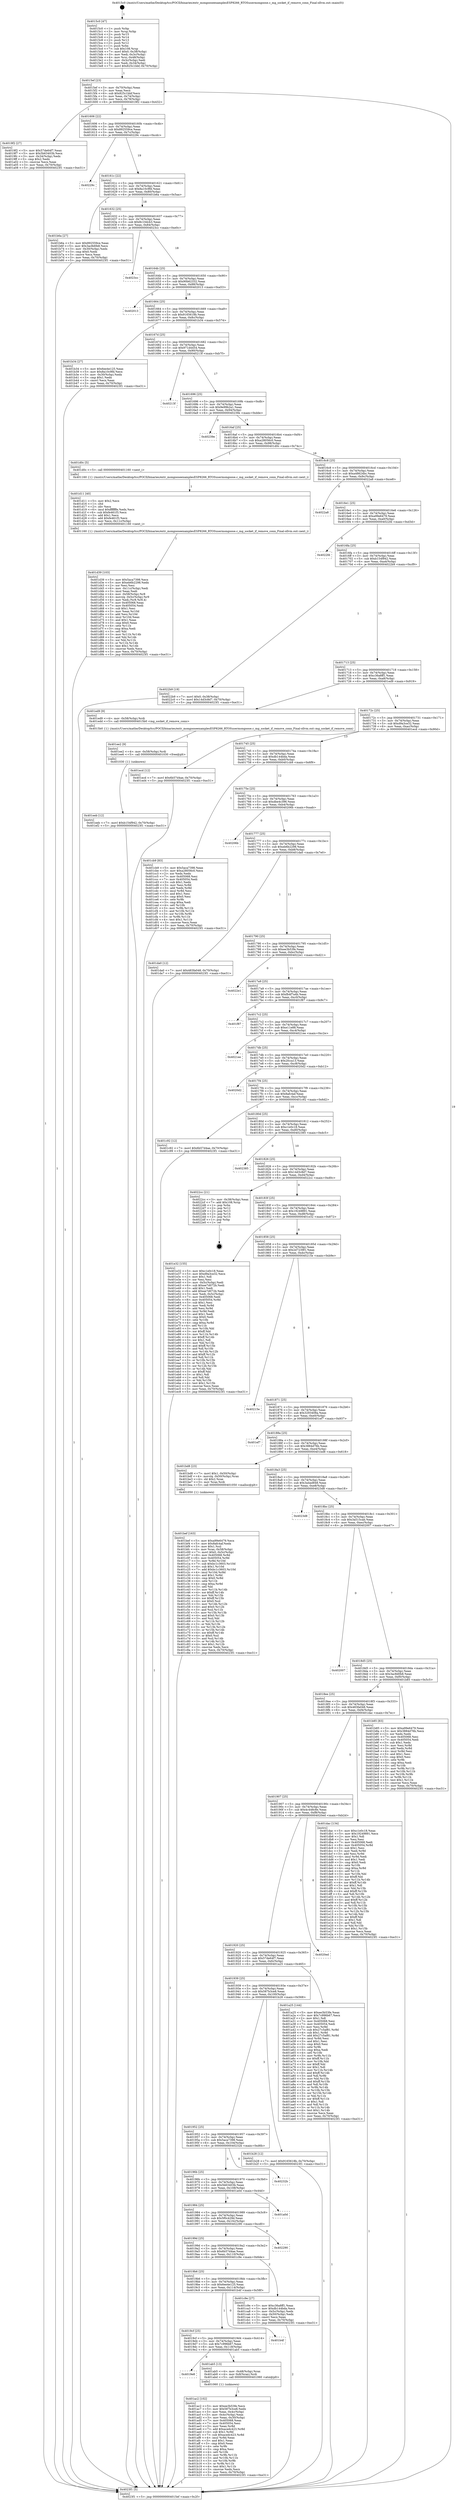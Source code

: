 digraph "0x4015c0" {
  label = "0x4015c0 (/mnt/c/Users/mathe/Desktop/tcc/POCII/binaries/extr_mongooseexamplesESP8266_RTOSusermongoose.c_mg_socket_if_remove_conn_Final-ollvm.out::main(0))"
  labelloc = "t"
  node[shape=record]

  Entry [label="",width=0.3,height=0.3,shape=circle,fillcolor=black,style=filled]
  "0x4015ef" [label="{
     0x4015ef [23]\l
     | [instrs]\l
     &nbsp;&nbsp;0x4015ef \<+3\>: mov -0x70(%rbp),%eax\l
     &nbsp;&nbsp;0x4015f2 \<+2\>: mov %eax,%ecx\l
     &nbsp;&nbsp;0x4015f4 \<+6\>: sub $0x825c1bbf,%ecx\l
     &nbsp;&nbsp;0x4015fa \<+3\>: mov %eax,-0x74(%rbp)\l
     &nbsp;&nbsp;0x4015fd \<+3\>: mov %ecx,-0x78(%rbp)\l
     &nbsp;&nbsp;0x401600 \<+6\>: je 00000000004019f2 \<main+0x432\>\l
  }"]
  "0x4019f2" [label="{
     0x4019f2 [27]\l
     | [instrs]\l
     &nbsp;&nbsp;0x4019f2 \<+5\>: mov $0x57de64f7,%eax\l
     &nbsp;&nbsp;0x4019f7 \<+5\>: mov $0x5b63403b,%ecx\l
     &nbsp;&nbsp;0x4019fc \<+3\>: mov -0x34(%rbp),%edx\l
     &nbsp;&nbsp;0x4019ff \<+3\>: cmp $0x2,%edx\l
     &nbsp;&nbsp;0x401a02 \<+3\>: cmovne %ecx,%eax\l
     &nbsp;&nbsp;0x401a05 \<+3\>: mov %eax,-0x70(%rbp)\l
     &nbsp;&nbsp;0x401a08 \<+5\>: jmp 00000000004023f1 \<main+0xe31\>\l
  }"]
  "0x401606" [label="{
     0x401606 [22]\l
     | [instrs]\l
     &nbsp;&nbsp;0x401606 \<+5\>: jmp 000000000040160b \<main+0x4b\>\l
     &nbsp;&nbsp;0x40160b \<+3\>: mov -0x74(%rbp),%eax\l
     &nbsp;&nbsp;0x40160e \<+5\>: sub $0x892559ce,%eax\l
     &nbsp;&nbsp;0x401613 \<+3\>: mov %eax,-0x7c(%rbp)\l
     &nbsp;&nbsp;0x401616 \<+6\>: je 000000000040229c \<main+0xcdc\>\l
  }"]
  "0x4023f1" [label="{
     0x4023f1 [5]\l
     | [instrs]\l
     &nbsp;&nbsp;0x4023f1 \<+5\>: jmp 00000000004015ef \<main+0x2f\>\l
  }"]
  "0x4015c0" [label="{
     0x4015c0 [47]\l
     | [instrs]\l
     &nbsp;&nbsp;0x4015c0 \<+1\>: push %rbp\l
     &nbsp;&nbsp;0x4015c1 \<+3\>: mov %rsp,%rbp\l
     &nbsp;&nbsp;0x4015c4 \<+2\>: push %r15\l
     &nbsp;&nbsp;0x4015c6 \<+2\>: push %r14\l
     &nbsp;&nbsp;0x4015c8 \<+2\>: push %r13\l
     &nbsp;&nbsp;0x4015ca \<+2\>: push %r12\l
     &nbsp;&nbsp;0x4015cc \<+1\>: push %rbx\l
     &nbsp;&nbsp;0x4015cd \<+7\>: sub $0x108,%rsp\l
     &nbsp;&nbsp;0x4015d4 \<+7\>: movl $0x0,-0x38(%rbp)\l
     &nbsp;&nbsp;0x4015db \<+3\>: mov %edi,-0x3c(%rbp)\l
     &nbsp;&nbsp;0x4015de \<+4\>: mov %rsi,-0x48(%rbp)\l
     &nbsp;&nbsp;0x4015e2 \<+3\>: mov -0x3c(%rbp),%edi\l
     &nbsp;&nbsp;0x4015e5 \<+3\>: mov %edi,-0x34(%rbp)\l
     &nbsp;&nbsp;0x4015e8 \<+7\>: movl $0x825c1bbf,-0x70(%rbp)\l
  }"]
  Exit [label="",width=0.3,height=0.3,shape=circle,fillcolor=black,style=filled,peripheries=2]
  "0x40229c" [label="{
     0x40229c\l
  }", style=dashed]
  "0x40161c" [label="{
     0x40161c [22]\l
     | [instrs]\l
     &nbsp;&nbsp;0x40161c \<+5\>: jmp 0000000000401621 \<main+0x61\>\l
     &nbsp;&nbsp;0x401621 \<+3\>: mov -0x74(%rbp),%eax\l
     &nbsp;&nbsp;0x401624 \<+5\>: sub $0x8a10c9fd,%eax\l
     &nbsp;&nbsp;0x401629 \<+3\>: mov %eax,-0x80(%rbp)\l
     &nbsp;&nbsp;0x40162c \<+6\>: je 0000000000401b6a \<main+0x5aa\>\l
  }"]
  "0x401eeb" [label="{
     0x401eeb [12]\l
     | [instrs]\l
     &nbsp;&nbsp;0x401eeb \<+7\>: movl $0xb154f942,-0x70(%rbp)\l
     &nbsp;&nbsp;0x401ef2 \<+5\>: jmp 00000000004023f1 \<main+0xe31\>\l
  }"]
  "0x401b6a" [label="{
     0x401b6a [27]\l
     | [instrs]\l
     &nbsp;&nbsp;0x401b6a \<+5\>: mov $0x892559ce,%eax\l
     &nbsp;&nbsp;0x401b6f \<+5\>: mov $0x3ac8d0b8,%ecx\l
     &nbsp;&nbsp;0x401b74 \<+3\>: mov -0x30(%rbp),%edx\l
     &nbsp;&nbsp;0x401b77 \<+3\>: cmp $0x0,%edx\l
     &nbsp;&nbsp;0x401b7a \<+3\>: cmove %ecx,%eax\l
     &nbsp;&nbsp;0x401b7d \<+3\>: mov %eax,-0x70(%rbp)\l
     &nbsp;&nbsp;0x401b80 \<+5\>: jmp 00000000004023f1 \<main+0xe31\>\l
  }"]
  "0x401632" [label="{
     0x401632 [25]\l
     | [instrs]\l
     &nbsp;&nbsp;0x401632 \<+5\>: jmp 0000000000401637 \<main+0x77\>\l
     &nbsp;&nbsp;0x401637 \<+3\>: mov -0x74(%rbp),%eax\l
     &nbsp;&nbsp;0x40163a \<+5\>: sub $0x8c10dcb3,%eax\l
     &nbsp;&nbsp;0x40163f \<+6\>: mov %eax,-0x84(%rbp)\l
     &nbsp;&nbsp;0x401645 \<+6\>: je 00000000004023cc \<main+0xe0c\>\l
  }"]
  "0x401ee2" [label="{
     0x401ee2 [9]\l
     | [instrs]\l
     &nbsp;&nbsp;0x401ee2 \<+4\>: mov -0x58(%rbp),%rdi\l
     &nbsp;&nbsp;0x401ee6 \<+5\>: call 0000000000401030 \<free@plt\>\l
     | [calls]\l
     &nbsp;&nbsp;0x401030 \{1\} (unknown)\l
  }"]
  "0x4023cc" [label="{
     0x4023cc\l
  }", style=dashed]
  "0x40164b" [label="{
     0x40164b [25]\l
     | [instrs]\l
     &nbsp;&nbsp;0x40164b \<+5\>: jmp 0000000000401650 \<main+0x90\>\l
     &nbsp;&nbsp;0x401650 \<+3\>: mov -0x74(%rbp),%eax\l
     &nbsp;&nbsp;0x401653 \<+5\>: sub $0x90b62332,%eax\l
     &nbsp;&nbsp;0x401658 \<+6\>: mov %eax,-0x88(%rbp)\l
     &nbsp;&nbsp;0x40165e \<+6\>: je 0000000000402013 \<main+0xa53\>\l
  }"]
  "0x401d39" [label="{
     0x401d39 [103]\l
     | [instrs]\l
     &nbsp;&nbsp;0x401d39 \<+5\>: mov $0x5aca7398,%ecx\l
     &nbsp;&nbsp;0x401d3e \<+5\>: mov $0xeb6b2298,%edx\l
     &nbsp;&nbsp;0x401d43 \<+2\>: xor %esi,%esi\l
     &nbsp;&nbsp;0x401d45 \<+6\>: mov -0x11c(%rbp),%edi\l
     &nbsp;&nbsp;0x401d4b \<+3\>: imul %eax,%edi\l
     &nbsp;&nbsp;0x401d4e \<+4\>: mov -0x58(%rbp),%r8\l
     &nbsp;&nbsp;0x401d52 \<+4\>: movslq -0x5c(%rbp),%r9\l
     &nbsp;&nbsp;0x401d56 \<+4\>: mov %edi,(%r8,%r9,4)\l
     &nbsp;&nbsp;0x401d5a \<+7\>: mov 0x405068,%eax\l
     &nbsp;&nbsp;0x401d61 \<+7\>: mov 0x405054,%edi\l
     &nbsp;&nbsp;0x401d68 \<+3\>: sub $0x1,%esi\l
     &nbsp;&nbsp;0x401d6b \<+3\>: mov %eax,%r10d\l
     &nbsp;&nbsp;0x401d6e \<+3\>: add %esi,%r10d\l
     &nbsp;&nbsp;0x401d71 \<+4\>: imul %r10d,%eax\l
     &nbsp;&nbsp;0x401d75 \<+3\>: and $0x1,%eax\l
     &nbsp;&nbsp;0x401d78 \<+3\>: cmp $0x0,%eax\l
     &nbsp;&nbsp;0x401d7b \<+4\>: sete %r11b\l
     &nbsp;&nbsp;0x401d7f \<+3\>: cmp $0xa,%edi\l
     &nbsp;&nbsp;0x401d82 \<+3\>: setl %bl\l
     &nbsp;&nbsp;0x401d85 \<+3\>: mov %r11b,%r14b\l
     &nbsp;&nbsp;0x401d88 \<+3\>: and %bl,%r14b\l
     &nbsp;&nbsp;0x401d8b \<+3\>: xor %bl,%r11b\l
     &nbsp;&nbsp;0x401d8e \<+3\>: or %r11b,%r14b\l
     &nbsp;&nbsp;0x401d91 \<+4\>: test $0x1,%r14b\l
     &nbsp;&nbsp;0x401d95 \<+3\>: cmovne %edx,%ecx\l
     &nbsp;&nbsp;0x401d98 \<+3\>: mov %ecx,-0x70(%rbp)\l
     &nbsp;&nbsp;0x401d9b \<+5\>: jmp 00000000004023f1 \<main+0xe31\>\l
  }"]
  "0x402013" [label="{
     0x402013\l
  }", style=dashed]
  "0x401664" [label="{
     0x401664 [25]\l
     | [instrs]\l
     &nbsp;&nbsp;0x401664 \<+5\>: jmp 0000000000401669 \<main+0xa9\>\l
     &nbsp;&nbsp;0x401669 \<+3\>: mov -0x74(%rbp),%eax\l
     &nbsp;&nbsp;0x40166c \<+5\>: sub $0x9165618b,%eax\l
     &nbsp;&nbsp;0x401671 \<+6\>: mov %eax,-0x8c(%rbp)\l
     &nbsp;&nbsp;0x401677 \<+6\>: je 0000000000401b34 \<main+0x574\>\l
  }"]
  "0x401d11" [label="{
     0x401d11 [40]\l
     | [instrs]\l
     &nbsp;&nbsp;0x401d11 \<+5\>: mov $0x2,%ecx\l
     &nbsp;&nbsp;0x401d16 \<+1\>: cltd\l
     &nbsp;&nbsp;0x401d17 \<+2\>: idiv %ecx\l
     &nbsp;&nbsp;0x401d19 \<+6\>: imul $0xfffffffe,%edx,%ecx\l
     &nbsp;&nbsp;0x401d1f \<+6\>: sub $0xfe461f3,%ecx\l
     &nbsp;&nbsp;0x401d25 \<+3\>: add $0x1,%ecx\l
     &nbsp;&nbsp;0x401d28 \<+6\>: add $0xfe461f3,%ecx\l
     &nbsp;&nbsp;0x401d2e \<+6\>: mov %ecx,-0x11c(%rbp)\l
     &nbsp;&nbsp;0x401d34 \<+5\>: call 0000000000401160 \<next_i\>\l
     | [calls]\l
     &nbsp;&nbsp;0x401160 \{1\} (/mnt/c/Users/mathe/Desktop/tcc/POCII/binaries/extr_mongooseexamplesESP8266_RTOSusermongoose.c_mg_socket_if_remove_conn_Final-ollvm.out::next_i)\l
  }"]
  "0x401b34" [label="{
     0x401b34 [27]\l
     | [instrs]\l
     &nbsp;&nbsp;0x401b34 \<+5\>: mov $0x6ee4e125,%eax\l
     &nbsp;&nbsp;0x401b39 \<+5\>: mov $0x8a10c9fd,%ecx\l
     &nbsp;&nbsp;0x401b3e \<+3\>: mov -0x30(%rbp),%edx\l
     &nbsp;&nbsp;0x401b41 \<+3\>: cmp $0x1,%edx\l
     &nbsp;&nbsp;0x401b44 \<+3\>: cmovl %ecx,%eax\l
     &nbsp;&nbsp;0x401b47 \<+3\>: mov %eax,-0x70(%rbp)\l
     &nbsp;&nbsp;0x401b4a \<+5\>: jmp 00000000004023f1 \<main+0xe31\>\l
  }"]
  "0x40167d" [label="{
     0x40167d [25]\l
     | [instrs]\l
     &nbsp;&nbsp;0x40167d \<+5\>: jmp 0000000000401682 \<main+0xc2\>\l
     &nbsp;&nbsp;0x401682 \<+3\>: mov -0x74(%rbp),%eax\l
     &nbsp;&nbsp;0x401685 \<+5\>: sub $0x971d4454,%eax\l
     &nbsp;&nbsp;0x40168a \<+6\>: mov %eax,-0x90(%rbp)\l
     &nbsp;&nbsp;0x401690 \<+6\>: je 000000000040213f \<main+0xb7f\>\l
  }"]
  "0x401bef" [label="{
     0x401bef [163]\l
     | [instrs]\l
     &nbsp;&nbsp;0x401bef \<+5\>: mov $0xa99e6479,%ecx\l
     &nbsp;&nbsp;0x401bf4 \<+5\>: mov $0x8afc4af,%edx\l
     &nbsp;&nbsp;0x401bf9 \<+3\>: mov $0x1,%sil\l
     &nbsp;&nbsp;0x401bfc \<+4\>: mov %rax,-0x58(%rbp)\l
     &nbsp;&nbsp;0x401c00 \<+7\>: movl $0x0,-0x5c(%rbp)\l
     &nbsp;&nbsp;0x401c07 \<+8\>: mov 0x405068,%r8d\l
     &nbsp;&nbsp;0x401c0f \<+8\>: mov 0x405054,%r9d\l
     &nbsp;&nbsp;0x401c17 \<+3\>: mov %r8d,%r10d\l
     &nbsp;&nbsp;0x401c1a \<+7\>: sub $0xbc1c3603,%r10d\l
     &nbsp;&nbsp;0x401c21 \<+4\>: sub $0x1,%r10d\l
     &nbsp;&nbsp;0x401c25 \<+7\>: add $0xbc1c3603,%r10d\l
     &nbsp;&nbsp;0x401c2c \<+4\>: imul %r10d,%r8d\l
     &nbsp;&nbsp;0x401c30 \<+4\>: and $0x1,%r8d\l
     &nbsp;&nbsp;0x401c34 \<+4\>: cmp $0x0,%r8d\l
     &nbsp;&nbsp;0x401c38 \<+4\>: sete %r11b\l
     &nbsp;&nbsp;0x401c3c \<+4\>: cmp $0xa,%r9d\l
     &nbsp;&nbsp;0x401c40 \<+3\>: setl %bl\l
     &nbsp;&nbsp;0x401c43 \<+3\>: mov %r11b,%r14b\l
     &nbsp;&nbsp;0x401c46 \<+4\>: xor $0xff,%r14b\l
     &nbsp;&nbsp;0x401c4a \<+3\>: mov %bl,%r15b\l
     &nbsp;&nbsp;0x401c4d \<+4\>: xor $0xff,%r15b\l
     &nbsp;&nbsp;0x401c51 \<+4\>: xor $0x0,%sil\l
     &nbsp;&nbsp;0x401c55 \<+3\>: mov %r14b,%r12b\l
     &nbsp;&nbsp;0x401c58 \<+4\>: and $0x0,%r12b\l
     &nbsp;&nbsp;0x401c5c \<+3\>: and %sil,%r11b\l
     &nbsp;&nbsp;0x401c5f \<+3\>: mov %r15b,%r13b\l
     &nbsp;&nbsp;0x401c62 \<+4\>: and $0x0,%r13b\l
     &nbsp;&nbsp;0x401c66 \<+3\>: and %sil,%bl\l
     &nbsp;&nbsp;0x401c69 \<+3\>: or %r11b,%r12b\l
     &nbsp;&nbsp;0x401c6c \<+3\>: or %bl,%r13b\l
     &nbsp;&nbsp;0x401c6f \<+3\>: xor %r13b,%r12b\l
     &nbsp;&nbsp;0x401c72 \<+3\>: or %r15b,%r14b\l
     &nbsp;&nbsp;0x401c75 \<+4\>: xor $0xff,%r14b\l
     &nbsp;&nbsp;0x401c79 \<+4\>: or $0x0,%sil\l
     &nbsp;&nbsp;0x401c7d \<+3\>: and %sil,%r14b\l
     &nbsp;&nbsp;0x401c80 \<+3\>: or %r14b,%r12b\l
     &nbsp;&nbsp;0x401c83 \<+4\>: test $0x1,%r12b\l
     &nbsp;&nbsp;0x401c87 \<+3\>: cmovne %edx,%ecx\l
     &nbsp;&nbsp;0x401c8a \<+3\>: mov %ecx,-0x70(%rbp)\l
     &nbsp;&nbsp;0x401c8d \<+5\>: jmp 00000000004023f1 \<main+0xe31\>\l
  }"]
  "0x40213f" [label="{
     0x40213f\l
  }", style=dashed]
  "0x401696" [label="{
     0x401696 [25]\l
     | [instrs]\l
     &nbsp;&nbsp;0x401696 \<+5\>: jmp 000000000040169b \<main+0xdb\>\l
     &nbsp;&nbsp;0x40169b \<+3\>: mov -0x74(%rbp),%eax\l
     &nbsp;&nbsp;0x40169e \<+5\>: sub $0x9e99b2a1,%eax\l
     &nbsp;&nbsp;0x4016a3 \<+6\>: mov %eax,-0x94(%rbp)\l
     &nbsp;&nbsp;0x4016a9 \<+6\>: je 000000000040239e \<main+0xdde\>\l
  }"]
  "0x401ac2" [label="{
     0x401ac2 [102]\l
     | [instrs]\l
     &nbsp;&nbsp;0x401ac2 \<+5\>: mov $0xee3b53fe,%ecx\l
     &nbsp;&nbsp;0x401ac7 \<+5\>: mov $0x587b3ce8,%edx\l
     &nbsp;&nbsp;0x401acc \<+3\>: mov %eax,-0x4c(%rbp)\l
     &nbsp;&nbsp;0x401acf \<+3\>: mov -0x4c(%rbp),%eax\l
     &nbsp;&nbsp;0x401ad2 \<+3\>: mov %eax,-0x30(%rbp)\l
     &nbsp;&nbsp;0x401ad5 \<+7\>: mov 0x405068,%eax\l
     &nbsp;&nbsp;0x401adc \<+7\>: mov 0x405054,%esi\l
     &nbsp;&nbsp;0x401ae3 \<+3\>: mov %eax,%r8d\l
     &nbsp;&nbsp;0x401ae6 \<+7\>: add $0xacedc423,%r8d\l
     &nbsp;&nbsp;0x401aed \<+4\>: sub $0x1,%r8d\l
     &nbsp;&nbsp;0x401af1 \<+7\>: sub $0xacedc423,%r8d\l
     &nbsp;&nbsp;0x401af8 \<+4\>: imul %r8d,%eax\l
     &nbsp;&nbsp;0x401afc \<+3\>: and $0x1,%eax\l
     &nbsp;&nbsp;0x401aff \<+3\>: cmp $0x0,%eax\l
     &nbsp;&nbsp;0x401b02 \<+4\>: sete %r9b\l
     &nbsp;&nbsp;0x401b06 \<+3\>: cmp $0xa,%esi\l
     &nbsp;&nbsp;0x401b09 \<+4\>: setl %r10b\l
     &nbsp;&nbsp;0x401b0d \<+3\>: mov %r9b,%r11b\l
     &nbsp;&nbsp;0x401b10 \<+3\>: and %r10b,%r11b\l
     &nbsp;&nbsp;0x401b13 \<+3\>: xor %r10b,%r9b\l
     &nbsp;&nbsp;0x401b16 \<+3\>: or %r9b,%r11b\l
     &nbsp;&nbsp;0x401b19 \<+4\>: test $0x1,%r11b\l
     &nbsp;&nbsp;0x401b1d \<+3\>: cmovne %edx,%ecx\l
     &nbsp;&nbsp;0x401b20 \<+3\>: mov %ecx,-0x70(%rbp)\l
     &nbsp;&nbsp;0x401b23 \<+5\>: jmp 00000000004023f1 \<main+0xe31\>\l
  }"]
  "0x40239e" [label="{
     0x40239e\l
  }", style=dashed]
  "0x4016af" [label="{
     0x4016af [25]\l
     | [instrs]\l
     &nbsp;&nbsp;0x4016af \<+5\>: jmp 00000000004016b4 \<main+0xf4\>\l
     &nbsp;&nbsp;0x4016b4 \<+3\>: mov -0x74(%rbp),%eax\l
     &nbsp;&nbsp;0x4016b7 \<+5\>: sub $0xa28056c0,%eax\l
     &nbsp;&nbsp;0x4016bc \<+6\>: mov %eax,-0x98(%rbp)\l
     &nbsp;&nbsp;0x4016c2 \<+6\>: je 0000000000401d0c \<main+0x74c\>\l
  }"]
  "0x4019e8" [label="{
     0x4019e8\l
  }", style=dashed]
  "0x401d0c" [label="{
     0x401d0c [5]\l
     | [instrs]\l
     &nbsp;&nbsp;0x401d0c \<+5\>: call 0000000000401160 \<next_i\>\l
     | [calls]\l
     &nbsp;&nbsp;0x401160 \{1\} (/mnt/c/Users/mathe/Desktop/tcc/POCII/binaries/extr_mongooseexamplesESP8266_RTOSusermongoose.c_mg_socket_if_remove_conn_Final-ollvm.out::next_i)\l
  }"]
  "0x4016c8" [label="{
     0x4016c8 [25]\l
     | [instrs]\l
     &nbsp;&nbsp;0x4016c8 \<+5\>: jmp 00000000004016cd \<main+0x10d\>\l
     &nbsp;&nbsp;0x4016cd \<+3\>: mov -0x74(%rbp),%eax\l
     &nbsp;&nbsp;0x4016d0 \<+5\>: sub $0xa48624bc,%eax\l
     &nbsp;&nbsp;0x4016d5 \<+6\>: mov %eax,-0x9c(%rbp)\l
     &nbsp;&nbsp;0x4016db \<+6\>: je 00000000004022a8 \<main+0xce8\>\l
  }"]
  "0x401ab5" [label="{
     0x401ab5 [13]\l
     | [instrs]\l
     &nbsp;&nbsp;0x401ab5 \<+4\>: mov -0x48(%rbp),%rax\l
     &nbsp;&nbsp;0x401ab9 \<+4\>: mov 0x8(%rax),%rdi\l
     &nbsp;&nbsp;0x401abd \<+5\>: call 0000000000401060 \<atoi@plt\>\l
     | [calls]\l
     &nbsp;&nbsp;0x401060 \{1\} (unknown)\l
  }"]
  "0x4022a8" [label="{
     0x4022a8\l
  }", style=dashed]
  "0x4016e1" [label="{
     0x4016e1 [25]\l
     | [instrs]\l
     &nbsp;&nbsp;0x4016e1 \<+5\>: jmp 00000000004016e6 \<main+0x126\>\l
     &nbsp;&nbsp;0x4016e6 \<+3\>: mov -0x74(%rbp),%eax\l
     &nbsp;&nbsp;0x4016e9 \<+5\>: sub $0xa99e6479,%eax\l
     &nbsp;&nbsp;0x4016ee \<+6\>: mov %eax,-0xa0(%rbp)\l
     &nbsp;&nbsp;0x4016f4 \<+6\>: je 00000000004022fd \<main+0xd3d\>\l
  }"]
  "0x4019cf" [label="{
     0x4019cf [25]\l
     | [instrs]\l
     &nbsp;&nbsp;0x4019cf \<+5\>: jmp 00000000004019d4 \<main+0x414\>\l
     &nbsp;&nbsp;0x4019d4 \<+3\>: mov -0x74(%rbp),%eax\l
     &nbsp;&nbsp;0x4019d7 \<+5\>: sub $0x7c996b67,%eax\l
     &nbsp;&nbsp;0x4019dc \<+6\>: mov %eax,-0x118(%rbp)\l
     &nbsp;&nbsp;0x4019e2 \<+6\>: je 0000000000401ab5 \<main+0x4f5\>\l
  }"]
  "0x4022fd" [label="{
     0x4022fd\l
  }", style=dashed]
  "0x4016fa" [label="{
     0x4016fa [25]\l
     | [instrs]\l
     &nbsp;&nbsp;0x4016fa \<+5\>: jmp 00000000004016ff \<main+0x13f\>\l
     &nbsp;&nbsp;0x4016ff \<+3\>: mov -0x74(%rbp),%eax\l
     &nbsp;&nbsp;0x401702 \<+5\>: sub $0xb154f942,%eax\l
     &nbsp;&nbsp;0x401707 \<+6\>: mov %eax,-0xa4(%rbp)\l
     &nbsp;&nbsp;0x40170d \<+6\>: je 00000000004022b9 \<main+0xcf9\>\l
  }"]
  "0x401b4f" [label="{
     0x401b4f\l
  }", style=dashed]
  "0x4022b9" [label="{
     0x4022b9 [19]\l
     | [instrs]\l
     &nbsp;&nbsp;0x4022b9 \<+7\>: movl $0x0,-0x38(%rbp)\l
     &nbsp;&nbsp;0x4022c0 \<+7\>: movl $0x14d3c8d7,-0x70(%rbp)\l
     &nbsp;&nbsp;0x4022c7 \<+5\>: jmp 00000000004023f1 \<main+0xe31\>\l
  }"]
  "0x401713" [label="{
     0x401713 [25]\l
     | [instrs]\l
     &nbsp;&nbsp;0x401713 \<+5\>: jmp 0000000000401718 \<main+0x158\>\l
     &nbsp;&nbsp;0x401718 \<+3\>: mov -0x74(%rbp),%eax\l
     &nbsp;&nbsp;0x40171b \<+5\>: sub $0xc36a8ff1,%eax\l
     &nbsp;&nbsp;0x401720 \<+6\>: mov %eax,-0xa8(%rbp)\l
     &nbsp;&nbsp;0x401726 \<+6\>: je 0000000000401ed9 \<main+0x919\>\l
  }"]
  "0x4019b6" [label="{
     0x4019b6 [25]\l
     | [instrs]\l
     &nbsp;&nbsp;0x4019b6 \<+5\>: jmp 00000000004019bb \<main+0x3fb\>\l
     &nbsp;&nbsp;0x4019bb \<+3\>: mov -0x74(%rbp),%eax\l
     &nbsp;&nbsp;0x4019be \<+5\>: sub $0x6ee4e125,%eax\l
     &nbsp;&nbsp;0x4019c3 \<+6\>: mov %eax,-0x114(%rbp)\l
     &nbsp;&nbsp;0x4019c9 \<+6\>: je 0000000000401b4f \<main+0x58f\>\l
  }"]
  "0x401ed9" [label="{
     0x401ed9 [9]\l
     | [instrs]\l
     &nbsp;&nbsp;0x401ed9 \<+4\>: mov -0x58(%rbp),%rdi\l
     &nbsp;&nbsp;0x401edd \<+5\>: call 00000000004015b0 \<mg_socket_if_remove_conn\>\l
     | [calls]\l
     &nbsp;&nbsp;0x4015b0 \{1\} (/mnt/c/Users/mathe/Desktop/tcc/POCII/binaries/extr_mongooseexamplesESP8266_RTOSusermongoose.c_mg_socket_if_remove_conn_Final-ollvm.out::mg_socket_if_remove_conn)\l
  }"]
  "0x40172c" [label="{
     0x40172c [25]\l
     | [instrs]\l
     &nbsp;&nbsp;0x40172c \<+5\>: jmp 0000000000401731 \<main+0x171\>\l
     &nbsp;&nbsp;0x401731 \<+3\>: mov -0x74(%rbp),%eax\l
     &nbsp;&nbsp;0x401734 \<+5\>: sub $0xd9a3ce32,%eax\l
     &nbsp;&nbsp;0x401739 \<+6\>: mov %eax,-0xac(%rbp)\l
     &nbsp;&nbsp;0x40173f \<+6\>: je 0000000000401ecd \<main+0x90d\>\l
  }"]
  "0x401c9e" [label="{
     0x401c9e [27]\l
     | [instrs]\l
     &nbsp;&nbsp;0x401c9e \<+5\>: mov $0xc36a8ff1,%eax\l
     &nbsp;&nbsp;0x401ca3 \<+5\>: mov $0xdb144bda,%ecx\l
     &nbsp;&nbsp;0x401ca8 \<+3\>: mov -0x5c(%rbp),%edx\l
     &nbsp;&nbsp;0x401cab \<+3\>: cmp -0x50(%rbp),%edx\l
     &nbsp;&nbsp;0x401cae \<+3\>: cmovl %ecx,%eax\l
     &nbsp;&nbsp;0x401cb1 \<+3\>: mov %eax,-0x70(%rbp)\l
     &nbsp;&nbsp;0x401cb4 \<+5\>: jmp 00000000004023f1 \<main+0xe31\>\l
  }"]
  "0x401ecd" [label="{
     0x401ecd [12]\l
     | [instrs]\l
     &nbsp;&nbsp;0x401ecd \<+7\>: movl $0x6b57d4ae,-0x70(%rbp)\l
     &nbsp;&nbsp;0x401ed4 \<+5\>: jmp 00000000004023f1 \<main+0xe31\>\l
  }"]
  "0x401745" [label="{
     0x401745 [25]\l
     | [instrs]\l
     &nbsp;&nbsp;0x401745 \<+5\>: jmp 000000000040174a \<main+0x18a\>\l
     &nbsp;&nbsp;0x40174a \<+3\>: mov -0x74(%rbp),%eax\l
     &nbsp;&nbsp;0x40174d \<+5\>: sub $0xdb144bda,%eax\l
     &nbsp;&nbsp;0x401752 \<+6\>: mov %eax,-0xb0(%rbp)\l
     &nbsp;&nbsp;0x401758 \<+6\>: je 0000000000401cb9 \<main+0x6f9\>\l
  }"]
  "0x40199d" [label="{
     0x40199d [25]\l
     | [instrs]\l
     &nbsp;&nbsp;0x40199d \<+5\>: jmp 00000000004019a2 \<main+0x3e2\>\l
     &nbsp;&nbsp;0x4019a2 \<+3\>: mov -0x74(%rbp),%eax\l
     &nbsp;&nbsp;0x4019a5 \<+5\>: sub $0x6b57d4ae,%eax\l
     &nbsp;&nbsp;0x4019aa \<+6\>: mov %eax,-0x110(%rbp)\l
     &nbsp;&nbsp;0x4019b0 \<+6\>: je 0000000000401c9e \<main+0x6de\>\l
  }"]
  "0x401cb9" [label="{
     0x401cb9 [83]\l
     | [instrs]\l
     &nbsp;&nbsp;0x401cb9 \<+5\>: mov $0x5aca7398,%eax\l
     &nbsp;&nbsp;0x401cbe \<+5\>: mov $0xa28056c0,%ecx\l
     &nbsp;&nbsp;0x401cc3 \<+2\>: xor %edx,%edx\l
     &nbsp;&nbsp;0x401cc5 \<+7\>: mov 0x405068,%esi\l
     &nbsp;&nbsp;0x401ccc \<+7\>: mov 0x405054,%edi\l
     &nbsp;&nbsp;0x401cd3 \<+3\>: sub $0x1,%edx\l
     &nbsp;&nbsp;0x401cd6 \<+3\>: mov %esi,%r8d\l
     &nbsp;&nbsp;0x401cd9 \<+3\>: add %edx,%r8d\l
     &nbsp;&nbsp;0x401cdc \<+4\>: imul %r8d,%esi\l
     &nbsp;&nbsp;0x401ce0 \<+3\>: and $0x1,%esi\l
     &nbsp;&nbsp;0x401ce3 \<+3\>: cmp $0x0,%esi\l
     &nbsp;&nbsp;0x401ce6 \<+4\>: sete %r9b\l
     &nbsp;&nbsp;0x401cea \<+3\>: cmp $0xa,%edi\l
     &nbsp;&nbsp;0x401ced \<+4\>: setl %r10b\l
     &nbsp;&nbsp;0x401cf1 \<+3\>: mov %r9b,%r11b\l
     &nbsp;&nbsp;0x401cf4 \<+3\>: and %r10b,%r11b\l
     &nbsp;&nbsp;0x401cf7 \<+3\>: xor %r10b,%r9b\l
     &nbsp;&nbsp;0x401cfa \<+3\>: or %r9b,%r11b\l
     &nbsp;&nbsp;0x401cfd \<+4\>: test $0x1,%r11b\l
     &nbsp;&nbsp;0x401d01 \<+3\>: cmovne %ecx,%eax\l
     &nbsp;&nbsp;0x401d04 \<+3\>: mov %eax,-0x70(%rbp)\l
     &nbsp;&nbsp;0x401d07 \<+5\>: jmp 00000000004023f1 \<main+0xe31\>\l
  }"]
  "0x40175e" [label="{
     0x40175e [25]\l
     | [instrs]\l
     &nbsp;&nbsp;0x40175e \<+5\>: jmp 0000000000401763 \<main+0x1a3\>\l
     &nbsp;&nbsp;0x401763 \<+3\>: mov -0x74(%rbp),%eax\l
     &nbsp;&nbsp;0x401766 \<+5\>: sub $0xdbe4c396,%eax\l
     &nbsp;&nbsp;0x40176b \<+6\>: mov %eax,-0xb4(%rbp)\l
     &nbsp;&nbsp;0x401771 \<+6\>: je 000000000040206b \<main+0xaab\>\l
  }"]
  "0x402290" [label="{
     0x402290\l
  }", style=dashed]
  "0x40206b" [label="{
     0x40206b\l
  }", style=dashed]
  "0x401777" [label="{
     0x401777 [25]\l
     | [instrs]\l
     &nbsp;&nbsp;0x401777 \<+5\>: jmp 000000000040177c \<main+0x1bc\>\l
     &nbsp;&nbsp;0x40177c \<+3\>: mov -0x74(%rbp),%eax\l
     &nbsp;&nbsp;0x40177f \<+5\>: sub $0xeb6b2298,%eax\l
     &nbsp;&nbsp;0x401784 \<+6\>: mov %eax,-0xb8(%rbp)\l
     &nbsp;&nbsp;0x40178a \<+6\>: je 0000000000401da0 \<main+0x7e0\>\l
  }"]
  "0x401984" [label="{
     0x401984 [25]\l
     | [instrs]\l
     &nbsp;&nbsp;0x401984 \<+5\>: jmp 0000000000401989 \<main+0x3c9\>\l
     &nbsp;&nbsp;0x401989 \<+3\>: mov -0x74(%rbp),%eax\l
     &nbsp;&nbsp;0x40198c \<+5\>: sub $0x5f0c429d,%eax\l
     &nbsp;&nbsp;0x401991 \<+6\>: mov %eax,-0x10c(%rbp)\l
     &nbsp;&nbsp;0x401997 \<+6\>: je 0000000000402290 \<main+0xcd0\>\l
  }"]
  "0x401da0" [label="{
     0x401da0 [12]\l
     | [instrs]\l
     &nbsp;&nbsp;0x401da0 \<+7\>: movl $0x483fa048,-0x70(%rbp)\l
     &nbsp;&nbsp;0x401da7 \<+5\>: jmp 00000000004023f1 \<main+0xe31\>\l
  }"]
  "0x401790" [label="{
     0x401790 [25]\l
     | [instrs]\l
     &nbsp;&nbsp;0x401790 \<+5\>: jmp 0000000000401795 \<main+0x1d5\>\l
     &nbsp;&nbsp;0x401795 \<+3\>: mov -0x74(%rbp),%eax\l
     &nbsp;&nbsp;0x401798 \<+5\>: sub $0xee3b53fe,%eax\l
     &nbsp;&nbsp;0x40179d \<+6\>: mov %eax,-0xbc(%rbp)\l
     &nbsp;&nbsp;0x4017a3 \<+6\>: je 00000000004022e1 \<main+0xd21\>\l
  }"]
  "0x401a0d" [label="{
     0x401a0d\l
  }", style=dashed]
  "0x4022e1" [label="{
     0x4022e1\l
  }", style=dashed]
  "0x4017a9" [label="{
     0x4017a9 [25]\l
     | [instrs]\l
     &nbsp;&nbsp;0x4017a9 \<+5\>: jmp 00000000004017ae \<main+0x1ee\>\l
     &nbsp;&nbsp;0x4017ae \<+3\>: mov -0x74(%rbp),%eax\l
     &nbsp;&nbsp;0x4017b1 \<+5\>: sub $0xfb4f7a4b,%eax\l
     &nbsp;&nbsp;0x4017b6 \<+6\>: mov %eax,-0xc0(%rbp)\l
     &nbsp;&nbsp;0x4017bc \<+6\>: je 0000000000401f87 \<main+0x9c7\>\l
  }"]
  "0x40196b" [label="{
     0x40196b [25]\l
     | [instrs]\l
     &nbsp;&nbsp;0x40196b \<+5\>: jmp 0000000000401970 \<main+0x3b0\>\l
     &nbsp;&nbsp;0x401970 \<+3\>: mov -0x74(%rbp),%eax\l
     &nbsp;&nbsp;0x401973 \<+5\>: sub $0x5b63403b,%eax\l
     &nbsp;&nbsp;0x401978 \<+6\>: mov %eax,-0x108(%rbp)\l
     &nbsp;&nbsp;0x40197e \<+6\>: je 0000000000401a0d \<main+0x44d\>\l
  }"]
  "0x401f87" [label="{
     0x401f87\l
  }", style=dashed]
  "0x4017c2" [label="{
     0x4017c2 [25]\l
     | [instrs]\l
     &nbsp;&nbsp;0x4017c2 \<+5\>: jmp 00000000004017c7 \<main+0x207\>\l
     &nbsp;&nbsp;0x4017c7 \<+3\>: mov -0x74(%rbp),%eax\l
     &nbsp;&nbsp;0x4017ca \<+5\>: sub $0xe11e88,%eax\l
     &nbsp;&nbsp;0x4017cf \<+6\>: mov %eax,-0xc4(%rbp)\l
     &nbsp;&nbsp;0x4017d5 \<+6\>: je 00000000004021ee \<main+0xc2e\>\l
  }"]
  "0x40232b" [label="{
     0x40232b\l
  }", style=dashed]
  "0x4021ee" [label="{
     0x4021ee\l
  }", style=dashed]
  "0x4017db" [label="{
     0x4017db [25]\l
     | [instrs]\l
     &nbsp;&nbsp;0x4017db \<+5\>: jmp 00000000004017e0 \<main+0x220\>\l
     &nbsp;&nbsp;0x4017e0 \<+3\>: mov -0x74(%rbp),%eax\l
     &nbsp;&nbsp;0x4017e3 \<+5\>: sub $0x2fcca13,%eax\l
     &nbsp;&nbsp;0x4017e8 \<+6\>: mov %eax,-0xc8(%rbp)\l
     &nbsp;&nbsp;0x4017ee \<+6\>: je 00000000004020d2 \<main+0xb12\>\l
  }"]
  "0x401952" [label="{
     0x401952 [25]\l
     | [instrs]\l
     &nbsp;&nbsp;0x401952 \<+5\>: jmp 0000000000401957 \<main+0x397\>\l
     &nbsp;&nbsp;0x401957 \<+3\>: mov -0x74(%rbp),%eax\l
     &nbsp;&nbsp;0x40195a \<+5\>: sub $0x5aca7398,%eax\l
     &nbsp;&nbsp;0x40195f \<+6\>: mov %eax,-0x104(%rbp)\l
     &nbsp;&nbsp;0x401965 \<+6\>: je 000000000040232b \<main+0xd6b\>\l
  }"]
  "0x4020d2" [label="{
     0x4020d2\l
  }", style=dashed]
  "0x4017f4" [label="{
     0x4017f4 [25]\l
     | [instrs]\l
     &nbsp;&nbsp;0x4017f4 \<+5\>: jmp 00000000004017f9 \<main+0x239\>\l
     &nbsp;&nbsp;0x4017f9 \<+3\>: mov -0x74(%rbp),%eax\l
     &nbsp;&nbsp;0x4017fc \<+5\>: sub $0x8afc4af,%eax\l
     &nbsp;&nbsp;0x401801 \<+6\>: mov %eax,-0xcc(%rbp)\l
     &nbsp;&nbsp;0x401807 \<+6\>: je 0000000000401c92 \<main+0x6d2\>\l
  }"]
  "0x401b28" [label="{
     0x401b28 [12]\l
     | [instrs]\l
     &nbsp;&nbsp;0x401b28 \<+7\>: movl $0x9165618b,-0x70(%rbp)\l
     &nbsp;&nbsp;0x401b2f \<+5\>: jmp 00000000004023f1 \<main+0xe31\>\l
  }"]
  "0x401c92" [label="{
     0x401c92 [12]\l
     | [instrs]\l
     &nbsp;&nbsp;0x401c92 \<+7\>: movl $0x6b57d4ae,-0x70(%rbp)\l
     &nbsp;&nbsp;0x401c99 \<+5\>: jmp 00000000004023f1 \<main+0xe31\>\l
  }"]
  "0x40180d" [label="{
     0x40180d [25]\l
     | [instrs]\l
     &nbsp;&nbsp;0x40180d \<+5\>: jmp 0000000000401812 \<main+0x252\>\l
     &nbsp;&nbsp;0x401812 \<+3\>: mov -0x74(%rbp),%eax\l
     &nbsp;&nbsp;0x401815 \<+5\>: sub $0xc1e0c18,%eax\l
     &nbsp;&nbsp;0x40181a \<+6\>: mov %eax,-0xd0(%rbp)\l
     &nbsp;&nbsp;0x401820 \<+6\>: je 0000000000402385 \<main+0xdc5\>\l
  }"]
  "0x401939" [label="{
     0x401939 [25]\l
     | [instrs]\l
     &nbsp;&nbsp;0x401939 \<+5\>: jmp 000000000040193e \<main+0x37e\>\l
     &nbsp;&nbsp;0x40193e \<+3\>: mov -0x74(%rbp),%eax\l
     &nbsp;&nbsp;0x401941 \<+5\>: sub $0x587b3ce8,%eax\l
     &nbsp;&nbsp;0x401946 \<+6\>: mov %eax,-0x100(%rbp)\l
     &nbsp;&nbsp;0x40194c \<+6\>: je 0000000000401b28 \<main+0x568\>\l
  }"]
  "0x402385" [label="{
     0x402385\l
  }", style=dashed]
  "0x401826" [label="{
     0x401826 [25]\l
     | [instrs]\l
     &nbsp;&nbsp;0x401826 \<+5\>: jmp 000000000040182b \<main+0x26b\>\l
     &nbsp;&nbsp;0x40182b \<+3\>: mov -0x74(%rbp),%eax\l
     &nbsp;&nbsp;0x40182e \<+5\>: sub $0x14d3c8d7,%eax\l
     &nbsp;&nbsp;0x401833 \<+6\>: mov %eax,-0xd4(%rbp)\l
     &nbsp;&nbsp;0x401839 \<+6\>: je 00000000004022cc \<main+0xd0c\>\l
  }"]
  "0x401a25" [label="{
     0x401a25 [144]\l
     | [instrs]\l
     &nbsp;&nbsp;0x401a25 \<+5\>: mov $0xee3b53fe,%eax\l
     &nbsp;&nbsp;0x401a2a \<+5\>: mov $0x7c996b67,%ecx\l
     &nbsp;&nbsp;0x401a2f \<+2\>: mov $0x1,%dl\l
     &nbsp;&nbsp;0x401a31 \<+7\>: mov 0x405068,%esi\l
     &nbsp;&nbsp;0x401a38 \<+7\>: mov 0x405054,%edi\l
     &nbsp;&nbsp;0x401a3f \<+3\>: mov %esi,%r8d\l
     &nbsp;&nbsp;0x401a42 \<+7\>: sub $0x27c5af81,%r8d\l
     &nbsp;&nbsp;0x401a49 \<+4\>: sub $0x1,%r8d\l
     &nbsp;&nbsp;0x401a4d \<+7\>: add $0x27c5af81,%r8d\l
     &nbsp;&nbsp;0x401a54 \<+4\>: imul %r8d,%esi\l
     &nbsp;&nbsp;0x401a58 \<+3\>: and $0x1,%esi\l
     &nbsp;&nbsp;0x401a5b \<+3\>: cmp $0x0,%esi\l
     &nbsp;&nbsp;0x401a5e \<+4\>: sete %r9b\l
     &nbsp;&nbsp;0x401a62 \<+3\>: cmp $0xa,%edi\l
     &nbsp;&nbsp;0x401a65 \<+4\>: setl %r10b\l
     &nbsp;&nbsp;0x401a69 \<+3\>: mov %r9b,%r11b\l
     &nbsp;&nbsp;0x401a6c \<+4\>: xor $0xff,%r11b\l
     &nbsp;&nbsp;0x401a70 \<+3\>: mov %r10b,%bl\l
     &nbsp;&nbsp;0x401a73 \<+3\>: xor $0xff,%bl\l
     &nbsp;&nbsp;0x401a76 \<+3\>: xor $0x1,%dl\l
     &nbsp;&nbsp;0x401a79 \<+3\>: mov %r11b,%r14b\l
     &nbsp;&nbsp;0x401a7c \<+4\>: and $0xff,%r14b\l
     &nbsp;&nbsp;0x401a80 \<+3\>: and %dl,%r9b\l
     &nbsp;&nbsp;0x401a83 \<+3\>: mov %bl,%r15b\l
     &nbsp;&nbsp;0x401a86 \<+4\>: and $0xff,%r15b\l
     &nbsp;&nbsp;0x401a8a \<+3\>: and %dl,%r10b\l
     &nbsp;&nbsp;0x401a8d \<+3\>: or %r9b,%r14b\l
     &nbsp;&nbsp;0x401a90 \<+3\>: or %r10b,%r15b\l
     &nbsp;&nbsp;0x401a93 \<+3\>: xor %r15b,%r14b\l
     &nbsp;&nbsp;0x401a96 \<+3\>: or %bl,%r11b\l
     &nbsp;&nbsp;0x401a99 \<+4\>: xor $0xff,%r11b\l
     &nbsp;&nbsp;0x401a9d \<+3\>: or $0x1,%dl\l
     &nbsp;&nbsp;0x401aa0 \<+3\>: and %dl,%r11b\l
     &nbsp;&nbsp;0x401aa3 \<+3\>: or %r11b,%r14b\l
     &nbsp;&nbsp;0x401aa6 \<+4\>: test $0x1,%r14b\l
     &nbsp;&nbsp;0x401aaa \<+3\>: cmovne %ecx,%eax\l
     &nbsp;&nbsp;0x401aad \<+3\>: mov %eax,-0x70(%rbp)\l
     &nbsp;&nbsp;0x401ab0 \<+5\>: jmp 00000000004023f1 \<main+0xe31\>\l
  }"]
  "0x4022cc" [label="{
     0x4022cc [21]\l
     | [instrs]\l
     &nbsp;&nbsp;0x4022cc \<+3\>: mov -0x38(%rbp),%eax\l
     &nbsp;&nbsp;0x4022cf \<+7\>: add $0x108,%rsp\l
     &nbsp;&nbsp;0x4022d6 \<+1\>: pop %rbx\l
     &nbsp;&nbsp;0x4022d7 \<+2\>: pop %r12\l
     &nbsp;&nbsp;0x4022d9 \<+2\>: pop %r13\l
     &nbsp;&nbsp;0x4022db \<+2\>: pop %r14\l
     &nbsp;&nbsp;0x4022dd \<+2\>: pop %r15\l
     &nbsp;&nbsp;0x4022df \<+1\>: pop %rbp\l
     &nbsp;&nbsp;0x4022e0 \<+1\>: ret\l
  }"]
  "0x40183f" [label="{
     0x40183f [25]\l
     | [instrs]\l
     &nbsp;&nbsp;0x40183f \<+5\>: jmp 0000000000401844 \<main+0x284\>\l
     &nbsp;&nbsp;0x401844 \<+3\>: mov -0x74(%rbp),%eax\l
     &nbsp;&nbsp;0x401847 \<+5\>: sub $0x19249891,%eax\l
     &nbsp;&nbsp;0x40184c \<+6\>: mov %eax,-0xd8(%rbp)\l
     &nbsp;&nbsp;0x401852 \<+6\>: je 0000000000401e32 \<main+0x872\>\l
  }"]
  "0x401920" [label="{
     0x401920 [25]\l
     | [instrs]\l
     &nbsp;&nbsp;0x401920 \<+5\>: jmp 0000000000401925 \<main+0x365\>\l
     &nbsp;&nbsp;0x401925 \<+3\>: mov -0x74(%rbp),%eax\l
     &nbsp;&nbsp;0x401928 \<+5\>: sub $0x57de64f7,%eax\l
     &nbsp;&nbsp;0x40192d \<+6\>: mov %eax,-0xfc(%rbp)\l
     &nbsp;&nbsp;0x401933 \<+6\>: je 0000000000401a25 \<main+0x465\>\l
  }"]
  "0x401e32" [label="{
     0x401e32 [155]\l
     | [instrs]\l
     &nbsp;&nbsp;0x401e32 \<+5\>: mov $0xc1e0c18,%eax\l
     &nbsp;&nbsp;0x401e37 \<+5\>: mov $0xd9a3ce32,%ecx\l
     &nbsp;&nbsp;0x401e3c \<+2\>: mov $0x1,%dl\l
     &nbsp;&nbsp;0x401e3e \<+2\>: xor %esi,%esi\l
     &nbsp;&nbsp;0x401e40 \<+3\>: mov -0x5c(%rbp),%edi\l
     &nbsp;&nbsp;0x401e43 \<+6\>: sub $0xee7d072b,%edi\l
     &nbsp;&nbsp;0x401e49 \<+3\>: add $0x1,%edi\l
     &nbsp;&nbsp;0x401e4c \<+6\>: add $0xee7d072b,%edi\l
     &nbsp;&nbsp;0x401e52 \<+3\>: mov %edi,-0x5c(%rbp)\l
     &nbsp;&nbsp;0x401e55 \<+7\>: mov 0x405068,%edi\l
     &nbsp;&nbsp;0x401e5c \<+8\>: mov 0x405054,%r8d\l
     &nbsp;&nbsp;0x401e64 \<+3\>: sub $0x1,%esi\l
     &nbsp;&nbsp;0x401e67 \<+3\>: mov %edi,%r9d\l
     &nbsp;&nbsp;0x401e6a \<+3\>: add %esi,%r9d\l
     &nbsp;&nbsp;0x401e6d \<+4\>: imul %r9d,%edi\l
     &nbsp;&nbsp;0x401e71 \<+3\>: and $0x1,%edi\l
     &nbsp;&nbsp;0x401e74 \<+3\>: cmp $0x0,%edi\l
     &nbsp;&nbsp;0x401e77 \<+4\>: sete %r10b\l
     &nbsp;&nbsp;0x401e7b \<+4\>: cmp $0xa,%r8d\l
     &nbsp;&nbsp;0x401e7f \<+4\>: setl %r11b\l
     &nbsp;&nbsp;0x401e83 \<+3\>: mov %r10b,%bl\l
     &nbsp;&nbsp;0x401e86 \<+3\>: xor $0xff,%bl\l
     &nbsp;&nbsp;0x401e89 \<+3\>: mov %r11b,%r14b\l
     &nbsp;&nbsp;0x401e8c \<+4\>: xor $0xff,%r14b\l
     &nbsp;&nbsp;0x401e90 \<+3\>: xor $0x1,%dl\l
     &nbsp;&nbsp;0x401e93 \<+3\>: mov %bl,%r15b\l
     &nbsp;&nbsp;0x401e96 \<+4\>: and $0xff,%r15b\l
     &nbsp;&nbsp;0x401e9a \<+3\>: and %dl,%r10b\l
     &nbsp;&nbsp;0x401e9d \<+3\>: mov %r14b,%r12b\l
     &nbsp;&nbsp;0x401ea0 \<+4\>: and $0xff,%r12b\l
     &nbsp;&nbsp;0x401ea4 \<+3\>: and %dl,%r11b\l
     &nbsp;&nbsp;0x401ea7 \<+3\>: or %r10b,%r15b\l
     &nbsp;&nbsp;0x401eaa \<+3\>: or %r11b,%r12b\l
     &nbsp;&nbsp;0x401ead \<+3\>: xor %r12b,%r15b\l
     &nbsp;&nbsp;0x401eb0 \<+3\>: or %r14b,%bl\l
     &nbsp;&nbsp;0x401eb3 \<+3\>: xor $0xff,%bl\l
     &nbsp;&nbsp;0x401eb6 \<+3\>: or $0x1,%dl\l
     &nbsp;&nbsp;0x401eb9 \<+2\>: and %dl,%bl\l
     &nbsp;&nbsp;0x401ebb \<+3\>: or %bl,%r15b\l
     &nbsp;&nbsp;0x401ebe \<+4\>: test $0x1,%r15b\l
     &nbsp;&nbsp;0x401ec2 \<+3\>: cmovne %ecx,%eax\l
     &nbsp;&nbsp;0x401ec5 \<+3\>: mov %eax,-0x70(%rbp)\l
     &nbsp;&nbsp;0x401ec8 \<+5\>: jmp 00000000004023f1 \<main+0xe31\>\l
  }"]
  "0x401858" [label="{
     0x401858 [25]\l
     | [instrs]\l
     &nbsp;&nbsp;0x401858 \<+5\>: jmp 000000000040185d \<main+0x29d\>\l
     &nbsp;&nbsp;0x40185d \<+3\>: mov -0x74(%rbp),%eax\l
     &nbsp;&nbsp;0x401860 \<+5\>: sub $0x2d7239f1,%eax\l
     &nbsp;&nbsp;0x401865 \<+6\>: mov %eax,-0xdc(%rbp)\l
     &nbsp;&nbsp;0x40186b \<+6\>: je 000000000040215e \<main+0xb9e\>\l
  }"]
  "0x4020ed" [label="{
     0x4020ed\l
  }", style=dashed]
  "0x40215e" [label="{
     0x40215e\l
  }", style=dashed]
  "0x401871" [label="{
     0x401871 [25]\l
     | [instrs]\l
     &nbsp;&nbsp;0x401871 \<+5\>: jmp 0000000000401876 \<main+0x2b6\>\l
     &nbsp;&nbsp;0x401876 \<+3\>: mov -0x74(%rbp),%eax\l
     &nbsp;&nbsp;0x401879 \<+5\>: sub $0x3293408a,%eax\l
     &nbsp;&nbsp;0x40187e \<+6\>: mov %eax,-0xe0(%rbp)\l
     &nbsp;&nbsp;0x401884 \<+6\>: je 0000000000401ef7 \<main+0x937\>\l
  }"]
  "0x401907" [label="{
     0x401907 [25]\l
     | [instrs]\l
     &nbsp;&nbsp;0x401907 \<+5\>: jmp 000000000040190c \<main+0x34c\>\l
     &nbsp;&nbsp;0x40190c \<+3\>: mov -0x74(%rbp),%eax\l
     &nbsp;&nbsp;0x40190f \<+5\>: sub $0x4c448c8e,%eax\l
     &nbsp;&nbsp;0x401914 \<+6\>: mov %eax,-0xf8(%rbp)\l
     &nbsp;&nbsp;0x40191a \<+6\>: je 00000000004020ed \<main+0xb2d\>\l
  }"]
  "0x401ef7" [label="{
     0x401ef7\l
  }", style=dashed]
  "0x40188a" [label="{
     0x40188a [25]\l
     | [instrs]\l
     &nbsp;&nbsp;0x40188a \<+5\>: jmp 000000000040188f \<main+0x2cf\>\l
     &nbsp;&nbsp;0x40188f \<+3\>: mov -0x74(%rbp),%eax\l
     &nbsp;&nbsp;0x401892 \<+5\>: sub $0x3884d76b,%eax\l
     &nbsp;&nbsp;0x401897 \<+6\>: mov %eax,-0xe4(%rbp)\l
     &nbsp;&nbsp;0x40189d \<+6\>: je 0000000000401bd8 \<main+0x618\>\l
  }"]
  "0x401dac" [label="{
     0x401dac [134]\l
     | [instrs]\l
     &nbsp;&nbsp;0x401dac \<+5\>: mov $0xc1e0c18,%eax\l
     &nbsp;&nbsp;0x401db1 \<+5\>: mov $0x19249891,%ecx\l
     &nbsp;&nbsp;0x401db6 \<+2\>: mov $0x1,%dl\l
     &nbsp;&nbsp;0x401db8 \<+2\>: xor %esi,%esi\l
     &nbsp;&nbsp;0x401dba \<+7\>: mov 0x405068,%edi\l
     &nbsp;&nbsp;0x401dc1 \<+8\>: mov 0x405054,%r8d\l
     &nbsp;&nbsp;0x401dc9 \<+3\>: sub $0x1,%esi\l
     &nbsp;&nbsp;0x401dcc \<+3\>: mov %edi,%r9d\l
     &nbsp;&nbsp;0x401dcf \<+3\>: add %esi,%r9d\l
     &nbsp;&nbsp;0x401dd2 \<+4\>: imul %r9d,%edi\l
     &nbsp;&nbsp;0x401dd6 \<+3\>: and $0x1,%edi\l
     &nbsp;&nbsp;0x401dd9 \<+3\>: cmp $0x0,%edi\l
     &nbsp;&nbsp;0x401ddc \<+4\>: sete %r10b\l
     &nbsp;&nbsp;0x401de0 \<+4\>: cmp $0xa,%r8d\l
     &nbsp;&nbsp;0x401de4 \<+4\>: setl %r11b\l
     &nbsp;&nbsp;0x401de8 \<+3\>: mov %r10b,%bl\l
     &nbsp;&nbsp;0x401deb \<+3\>: xor $0xff,%bl\l
     &nbsp;&nbsp;0x401dee \<+3\>: mov %r11b,%r14b\l
     &nbsp;&nbsp;0x401df1 \<+4\>: xor $0xff,%r14b\l
     &nbsp;&nbsp;0x401df5 \<+3\>: xor $0x1,%dl\l
     &nbsp;&nbsp;0x401df8 \<+3\>: mov %bl,%r15b\l
     &nbsp;&nbsp;0x401dfb \<+4\>: and $0xff,%r15b\l
     &nbsp;&nbsp;0x401dff \<+3\>: and %dl,%r10b\l
     &nbsp;&nbsp;0x401e02 \<+3\>: mov %r14b,%r12b\l
     &nbsp;&nbsp;0x401e05 \<+4\>: and $0xff,%r12b\l
     &nbsp;&nbsp;0x401e09 \<+3\>: and %dl,%r11b\l
     &nbsp;&nbsp;0x401e0c \<+3\>: or %r10b,%r15b\l
     &nbsp;&nbsp;0x401e0f \<+3\>: or %r11b,%r12b\l
     &nbsp;&nbsp;0x401e12 \<+3\>: xor %r12b,%r15b\l
     &nbsp;&nbsp;0x401e15 \<+3\>: or %r14b,%bl\l
     &nbsp;&nbsp;0x401e18 \<+3\>: xor $0xff,%bl\l
     &nbsp;&nbsp;0x401e1b \<+3\>: or $0x1,%dl\l
     &nbsp;&nbsp;0x401e1e \<+2\>: and %dl,%bl\l
     &nbsp;&nbsp;0x401e20 \<+3\>: or %bl,%r15b\l
     &nbsp;&nbsp;0x401e23 \<+4\>: test $0x1,%r15b\l
     &nbsp;&nbsp;0x401e27 \<+3\>: cmovne %ecx,%eax\l
     &nbsp;&nbsp;0x401e2a \<+3\>: mov %eax,-0x70(%rbp)\l
     &nbsp;&nbsp;0x401e2d \<+5\>: jmp 00000000004023f1 \<main+0xe31\>\l
  }"]
  "0x401bd8" [label="{
     0x401bd8 [23]\l
     | [instrs]\l
     &nbsp;&nbsp;0x401bd8 \<+7\>: movl $0x1,-0x50(%rbp)\l
     &nbsp;&nbsp;0x401bdf \<+4\>: movslq -0x50(%rbp),%rax\l
     &nbsp;&nbsp;0x401be3 \<+4\>: shl $0x2,%rax\l
     &nbsp;&nbsp;0x401be7 \<+3\>: mov %rax,%rdi\l
     &nbsp;&nbsp;0x401bea \<+5\>: call 0000000000401050 \<malloc@plt\>\l
     | [calls]\l
     &nbsp;&nbsp;0x401050 \{1\} (unknown)\l
  }"]
  "0x4018a3" [label="{
     0x4018a3 [25]\l
     | [instrs]\l
     &nbsp;&nbsp;0x4018a3 \<+5\>: jmp 00000000004018a8 \<main+0x2e8\>\l
     &nbsp;&nbsp;0x4018a8 \<+3\>: mov -0x74(%rbp),%eax\l
     &nbsp;&nbsp;0x4018ab \<+5\>: sub $0x3a4ad848,%eax\l
     &nbsp;&nbsp;0x4018b0 \<+6\>: mov %eax,-0xe8(%rbp)\l
     &nbsp;&nbsp;0x4018b6 \<+6\>: je 00000000004023d8 \<main+0xe18\>\l
  }"]
  "0x4018ee" [label="{
     0x4018ee [25]\l
     | [instrs]\l
     &nbsp;&nbsp;0x4018ee \<+5\>: jmp 00000000004018f3 \<main+0x333\>\l
     &nbsp;&nbsp;0x4018f3 \<+3\>: mov -0x74(%rbp),%eax\l
     &nbsp;&nbsp;0x4018f6 \<+5\>: sub $0x483fa048,%eax\l
     &nbsp;&nbsp;0x4018fb \<+6\>: mov %eax,-0xf4(%rbp)\l
     &nbsp;&nbsp;0x401901 \<+6\>: je 0000000000401dac \<main+0x7ec\>\l
  }"]
  "0x4023d8" [label="{
     0x4023d8\l
  }", style=dashed]
  "0x4018bc" [label="{
     0x4018bc [25]\l
     | [instrs]\l
     &nbsp;&nbsp;0x4018bc \<+5\>: jmp 00000000004018c1 \<main+0x301\>\l
     &nbsp;&nbsp;0x4018c1 \<+3\>: mov -0x74(%rbp),%eax\l
     &nbsp;&nbsp;0x4018c4 \<+5\>: sub $0x3a515cab,%eax\l
     &nbsp;&nbsp;0x4018c9 \<+6\>: mov %eax,-0xec(%rbp)\l
     &nbsp;&nbsp;0x4018cf \<+6\>: je 0000000000402007 \<main+0xa47\>\l
  }"]
  "0x401b85" [label="{
     0x401b85 [83]\l
     | [instrs]\l
     &nbsp;&nbsp;0x401b85 \<+5\>: mov $0xa99e6479,%eax\l
     &nbsp;&nbsp;0x401b8a \<+5\>: mov $0x3884d76b,%ecx\l
     &nbsp;&nbsp;0x401b8f \<+2\>: xor %edx,%edx\l
     &nbsp;&nbsp;0x401b91 \<+7\>: mov 0x405068,%esi\l
     &nbsp;&nbsp;0x401b98 \<+7\>: mov 0x405054,%edi\l
     &nbsp;&nbsp;0x401b9f \<+3\>: sub $0x1,%edx\l
     &nbsp;&nbsp;0x401ba2 \<+3\>: mov %esi,%r8d\l
     &nbsp;&nbsp;0x401ba5 \<+3\>: add %edx,%r8d\l
     &nbsp;&nbsp;0x401ba8 \<+4\>: imul %r8d,%esi\l
     &nbsp;&nbsp;0x401bac \<+3\>: and $0x1,%esi\l
     &nbsp;&nbsp;0x401baf \<+3\>: cmp $0x0,%esi\l
     &nbsp;&nbsp;0x401bb2 \<+4\>: sete %r9b\l
     &nbsp;&nbsp;0x401bb6 \<+3\>: cmp $0xa,%edi\l
     &nbsp;&nbsp;0x401bb9 \<+4\>: setl %r10b\l
     &nbsp;&nbsp;0x401bbd \<+3\>: mov %r9b,%r11b\l
     &nbsp;&nbsp;0x401bc0 \<+3\>: and %r10b,%r11b\l
     &nbsp;&nbsp;0x401bc3 \<+3\>: xor %r10b,%r9b\l
     &nbsp;&nbsp;0x401bc6 \<+3\>: or %r9b,%r11b\l
     &nbsp;&nbsp;0x401bc9 \<+4\>: test $0x1,%r11b\l
     &nbsp;&nbsp;0x401bcd \<+3\>: cmovne %ecx,%eax\l
     &nbsp;&nbsp;0x401bd0 \<+3\>: mov %eax,-0x70(%rbp)\l
     &nbsp;&nbsp;0x401bd3 \<+5\>: jmp 00000000004023f1 \<main+0xe31\>\l
  }"]
  "0x402007" [label="{
     0x402007\l
  }", style=dashed]
  "0x4018d5" [label="{
     0x4018d5 [25]\l
     | [instrs]\l
     &nbsp;&nbsp;0x4018d5 \<+5\>: jmp 00000000004018da \<main+0x31a\>\l
     &nbsp;&nbsp;0x4018da \<+3\>: mov -0x74(%rbp),%eax\l
     &nbsp;&nbsp;0x4018dd \<+5\>: sub $0x3ac8d0b8,%eax\l
     &nbsp;&nbsp;0x4018e2 \<+6\>: mov %eax,-0xf0(%rbp)\l
     &nbsp;&nbsp;0x4018e8 \<+6\>: je 0000000000401b85 \<main+0x5c5\>\l
  }"]
  Entry -> "0x4015c0" [label=" 1"]
  "0x4015ef" -> "0x4019f2" [label=" 1"]
  "0x4015ef" -> "0x401606" [label=" 19"]
  "0x4019f2" -> "0x4023f1" [label=" 1"]
  "0x4015c0" -> "0x4015ef" [label=" 1"]
  "0x4023f1" -> "0x4015ef" [label=" 19"]
  "0x4022cc" -> Exit [label=" 1"]
  "0x401606" -> "0x40229c" [label=" 0"]
  "0x401606" -> "0x40161c" [label=" 19"]
  "0x4022b9" -> "0x4023f1" [label=" 1"]
  "0x40161c" -> "0x401b6a" [label=" 1"]
  "0x40161c" -> "0x401632" [label=" 18"]
  "0x401eeb" -> "0x4023f1" [label=" 1"]
  "0x401632" -> "0x4023cc" [label=" 0"]
  "0x401632" -> "0x40164b" [label=" 18"]
  "0x401ee2" -> "0x401eeb" [label=" 1"]
  "0x40164b" -> "0x402013" [label=" 0"]
  "0x40164b" -> "0x401664" [label=" 18"]
  "0x401ed9" -> "0x401ee2" [label=" 1"]
  "0x401664" -> "0x401b34" [label=" 1"]
  "0x401664" -> "0x40167d" [label=" 17"]
  "0x401ecd" -> "0x4023f1" [label=" 1"]
  "0x40167d" -> "0x40213f" [label=" 0"]
  "0x40167d" -> "0x401696" [label=" 17"]
  "0x401e32" -> "0x4023f1" [label=" 1"]
  "0x401696" -> "0x40239e" [label=" 0"]
  "0x401696" -> "0x4016af" [label=" 17"]
  "0x401dac" -> "0x4023f1" [label=" 1"]
  "0x4016af" -> "0x401d0c" [label=" 1"]
  "0x4016af" -> "0x4016c8" [label=" 16"]
  "0x401da0" -> "0x4023f1" [label=" 1"]
  "0x4016c8" -> "0x4022a8" [label=" 0"]
  "0x4016c8" -> "0x4016e1" [label=" 16"]
  "0x401d39" -> "0x4023f1" [label=" 1"]
  "0x4016e1" -> "0x4022fd" [label=" 0"]
  "0x4016e1" -> "0x4016fa" [label=" 16"]
  "0x401d0c" -> "0x401d11" [label=" 1"]
  "0x4016fa" -> "0x4022b9" [label=" 1"]
  "0x4016fa" -> "0x401713" [label=" 15"]
  "0x401cb9" -> "0x4023f1" [label=" 1"]
  "0x401713" -> "0x401ed9" [label=" 1"]
  "0x401713" -> "0x40172c" [label=" 14"]
  "0x401c92" -> "0x4023f1" [label=" 1"]
  "0x40172c" -> "0x401ecd" [label=" 1"]
  "0x40172c" -> "0x401745" [label=" 13"]
  "0x401bef" -> "0x4023f1" [label=" 1"]
  "0x401745" -> "0x401cb9" [label=" 1"]
  "0x401745" -> "0x40175e" [label=" 12"]
  "0x401b85" -> "0x4023f1" [label=" 1"]
  "0x40175e" -> "0x40206b" [label=" 0"]
  "0x40175e" -> "0x401777" [label=" 12"]
  "0x401b6a" -> "0x4023f1" [label=" 1"]
  "0x401777" -> "0x401da0" [label=" 1"]
  "0x401777" -> "0x401790" [label=" 11"]
  "0x401b28" -> "0x4023f1" [label=" 1"]
  "0x401790" -> "0x4022e1" [label=" 0"]
  "0x401790" -> "0x4017a9" [label=" 11"]
  "0x401ac2" -> "0x4023f1" [label=" 1"]
  "0x4017a9" -> "0x401f87" [label=" 0"]
  "0x4017a9" -> "0x4017c2" [label=" 11"]
  "0x4019cf" -> "0x4019e8" [label=" 0"]
  "0x4017c2" -> "0x4021ee" [label=" 0"]
  "0x4017c2" -> "0x4017db" [label=" 11"]
  "0x4019cf" -> "0x401ab5" [label=" 1"]
  "0x4017db" -> "0x4020d2" [label=" 0"]
  "0x4017db" -> "0x4017f4" [label=" 11"]
  "0x4019b6" -> "0x4019cf" [label=" 1"]
  "0x4017f4" -> "0x401c92" [label=" 1"]
  "0x4017f4" -> "0x40180d" [label=" 10"]
  "0x4019b6" -> "0x401b4f" [label=" 0"]
  "0x40180d" -> "0x402385" [label=" 0"]
  "0x40180d" -> "0x401826" [label=" 10"]
  "0x40199d" -> "0x4019b6" [label=" 1"]
  "0x401826" -> "0x4022cc" [label=" 1"]
  "0x401826" -> "0x40183f" [label=" 9"]
  "0x40199d" -> "0x401c9e" [label=" 2"]
  "0x40183f" -> "0x401e32" [label=" 1"]
  "0x40183f" -> "0x401858" [label=" 8"]
  "0x401984" -> "0x40199d" [label=" 3"]
  "0x401858" -> "0x40215e" [label=" 0"]
  "0x401858" -> "0x401871" [label=" 8"]
  "0x401984" -> "0x402290" [label=" 0"]
  "0x401871" -> "0x401ef7" [label=" 0"]
  "0x401871" -> "0x40188a" [label=" 8"]
  "0x40196b" -> "0x401984" [label=" 3"]
  "0x40188a" -> "0x401bd8" [label=" 1"]
  "0x40188a" -> "0x4018a3" [label=" 7"]
  "0x40196b" -> "0x401a0d" [label=" 0"]
  "0x4018a3" -> "0x4023d8" [label=" 0"]
  "0x4018a3" -> "0x4018bc" [label=" 7"]
  "0x401952" -> "0x40196b" [label=" 3"]
  "0x4018bc" -> "0x402007" [label=" 0"]
  "0x4018bc" -> "0x4018d5" [label=" 7"]
  "0x401952" -> "0x40232b" [label=" 0"]
  "0x4018d5" -> "0x401b85" [label=" 1"]
  "0x4018d5" -> "0x4018ee" [label=" 6"]
  "0x401ab5" -> "0x401ac2" [label=" 1"]
  "0x4018ee" -> "0x401dac" [label=" 1"]
  "0x4018ee" -> "0x401907" [label=" 5"]
  "0x401b34" -> "0x4023f1" [label=" 1"]
  "0x401907" -> "0x4020ed" [label=" 0"]
  "0x401907" -> "0x401920" [label=" 5"]
  "0x401bd8" -> "0x401bef" [label=" 1"]
  "0x401920" -> "0x401a25" [label=" 1"]
  "0x401920" -> "0x401939" [label=" 4"]
  "0x401a25" -> "0x4023f1" [label=" 1"]
  "0x401c9e" -> "0x4023f1" [label=" 2"]
  "0x401939" -> "0x401b28" [label=" 1"]
  "0x401939" -> "0x401952" [label=" 3"]
  "0x401d11" -> "0x401d39" [label=" 1"]
}
